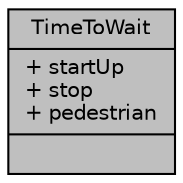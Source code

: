 digraph "TimeToWait"
{
 // LATEX_PDF_SIZE
  edge [fontname="Helvetica",fontsize="10",labelfontname="Helvetica",labelfontsize="10"];
  node [fontname="Helvetica",fontsize="10",shape=record];
  Node1 [label="{TimeToWait\n|+ startUp\l+ stop\l+ pedestrian\l|}",height=0.2,width=0.4,color="black", fillcolor="grey75", style="filled", fontcolor="black",tooltip="This struct defines various time parameters specified in seconds [s] for the actions."];
}
